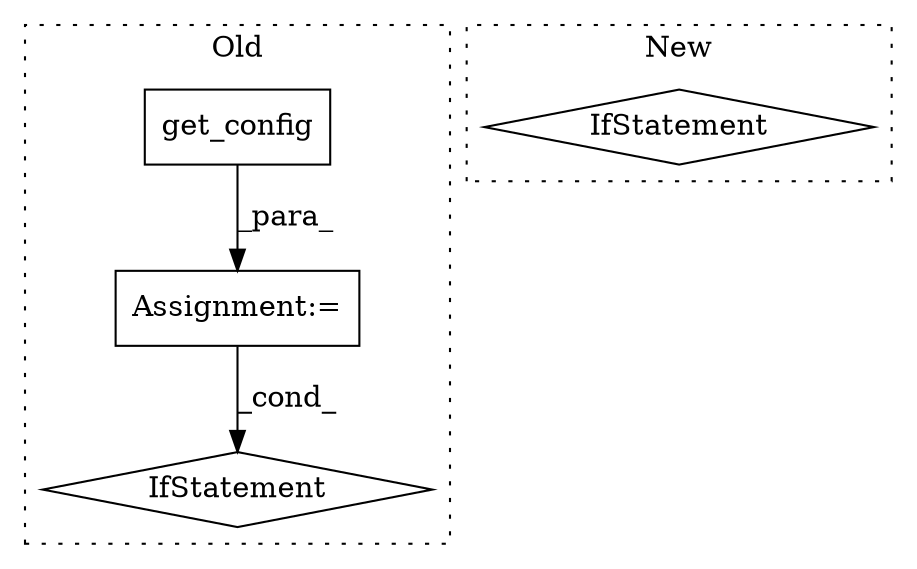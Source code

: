 digraph G {
subgraph cluster0 {
1 [label="get_config" a="32" s="6451" l="12" shape="box"];
3 [label="Assignment:=" a="7" s="6450" l="1" shape="box"];
4 [label="IfStatement" a="25" s="6477,6541" l="4,2" shape="diamond"];
label = "Old";
style="dotted";
}
subgraph cluster1 {
2 [label="IfStatement" a="25" s="6491,6533" l="4,2" shape="diamond"];
label = "New";
style="dotted";
}
1 -> 3 [label="_para_"];
3 -> 4 [label="_cond_"];
}